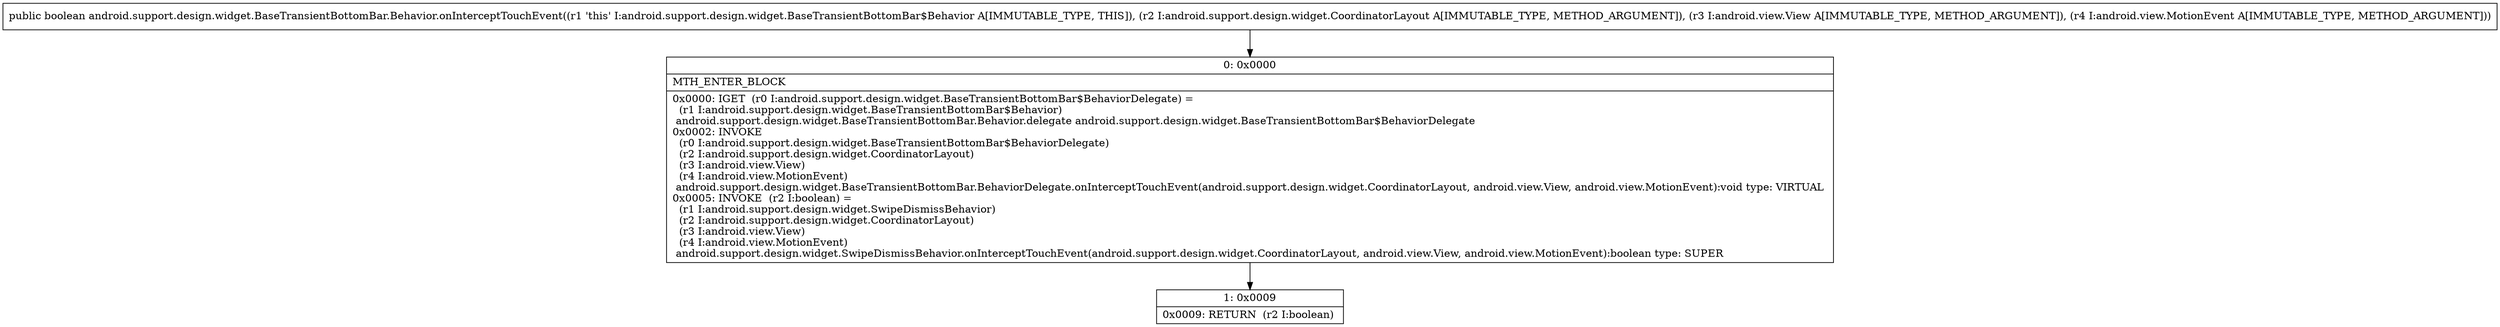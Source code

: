 digraph "CFG forandroid.support.design.widget.BaseTransientBottomBar.Behavior.onInterceptTouchEvent(Landroid\/support\/design\/widget\/CoordinatorLayout;Landroid\/view\/View;Landroid\/view\/MotionEvent;)Z" {
Node_0 [shape=record,label="{0\:\ 0x0000|MTH_ENTER_BLOCK\l|0x0000: IGET  (r0 I:android.support.design.widget.BaseTransientBottomBar$BehaviorDelegate) = \l  (r1 I:android.support.design.widget.BaseTransientBottomBar$Behavior)\l android.support.design.widget.BaseTransientBottomBar.Behavior.delegate android.support.design.widget.BaseTransientBottomBar$BehaviorDelegate \l0x0002: INVOKE  \l  (r0 I:android.support.design.widget.BaseTransientBottomBar$BehaviorDelegate)\l  (r2 I:android.support.design.widget.CoordinatorLayout)\l  (r3 I:android.view.View)\l  (r4 I:android.view.MotionEvent)\l android.support.design.widget.BaseTransientBottomBar.BehaviorDelegate.onInterceptTouchEvent(android.support.design.widget.CoordinatorLayout, android.view.View, android.view.MotionEvent):void type: VIRTUAL \l0x0005: INVOKE  (r2 I:boolean) = \l  (r1 I:android.support.design.widget.SwipeDismissBehavior)\l  (r2 I:android.support.design.widget.CoordinatorLayout)\l  (r3 I:android.view.View)\l  (r4 I:android.view.MotionEvent)\l android.support.design.widget.SwipeDismissBehavior.onInterceptTouchEvent(android.support.design.widget.CoordinatorLayout, android.view.View, android.view.MotionEvent):boolean type: SUPER \l}"];
Node_1 [shape=record,label="{1\:\ 0x0009|0x0009: RETURN  (r2 I:boolean) \l}"];
MethodNode[shape=record,label="{public boolean android.support.design.widget.BaseTransientBottomBar.Behavior.onInterceptTouchEvent((r1 'this' I:android.support.design.widget.BaseTransientBottomBar$Behavior A[IMMUTABLE_TYPE, THIS]), (r2 I:android.support.design.widget.CoordinatorLayout A[IMMUTABLE_TYPE, METHOD_ARGUMENT]), (r3 I:android.view.View A[IMMUTABLE_TYPE, METHOD_ARGUMENT]), (r4 I:android.view.MotionEvent A[IMMUTABLE_TYPE, METHOD_ARGUMENT])) }"];
MethodNode -> Node_0;
Node_0 -> Node_1;
}

